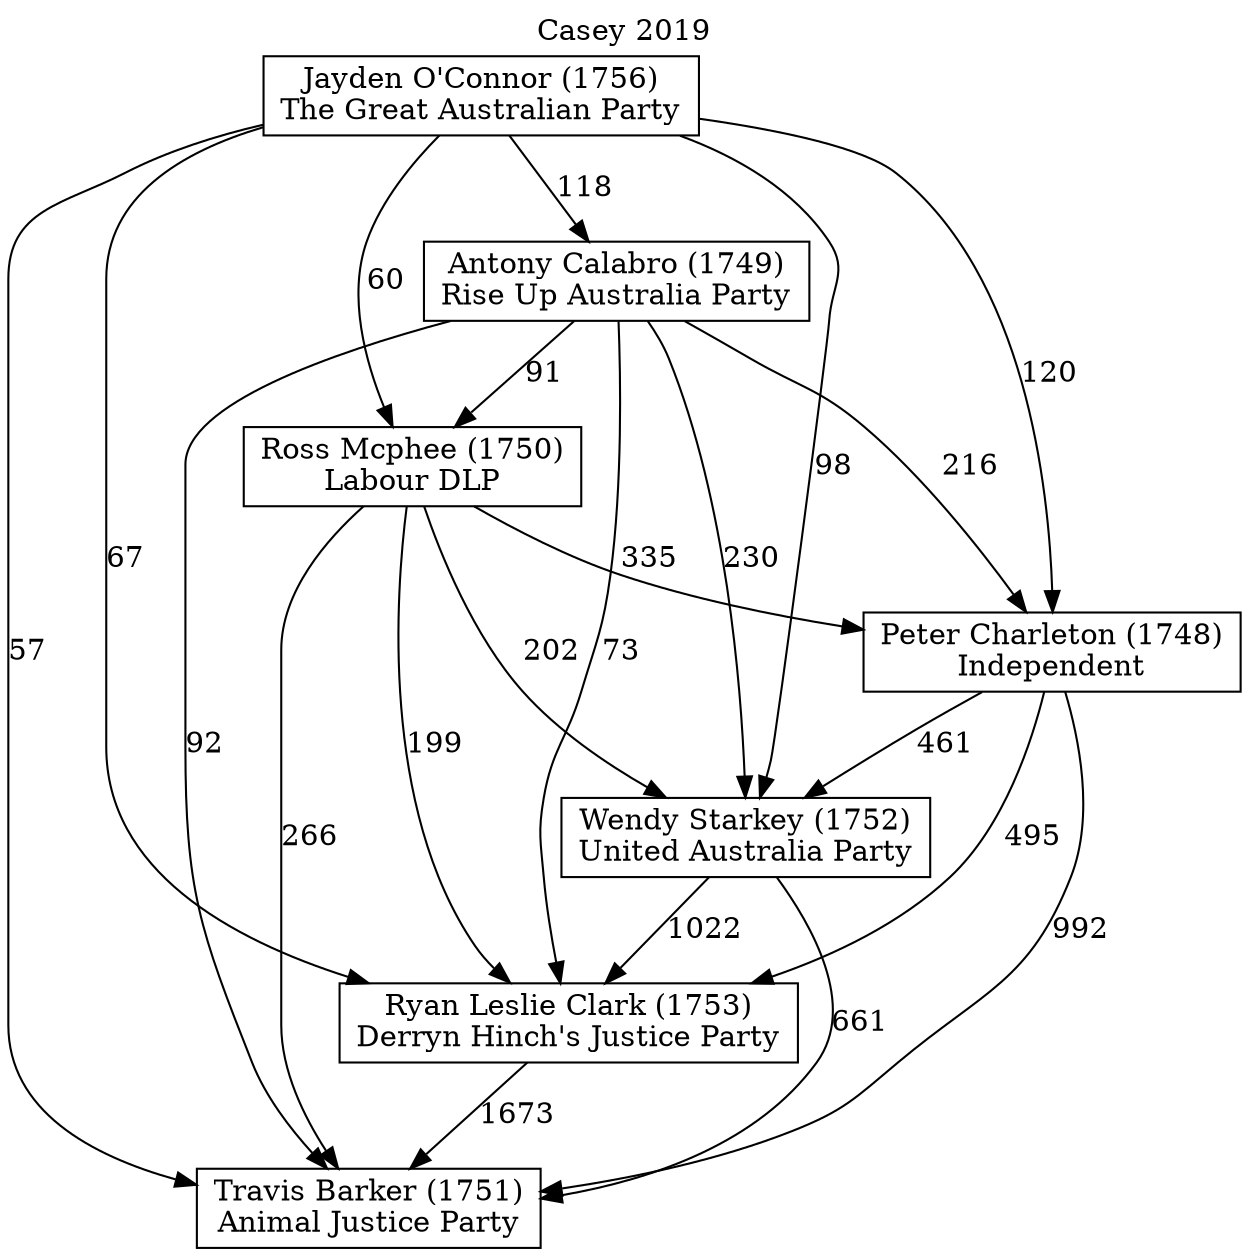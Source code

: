 // House preference flow
digraph "Travis Barker (1751)_Casey_2019" {
	graph [label="Casey 2019" labelloc=t mclimit=2]
	node [shape=box]
	"Travis Barker (1751)" [label="Travis Barker (1751)
Animal Justice Party"]
	"Ryan Leslie Clark (1753)" [label="Ryan Leslie Clark (1753)
Derryn Hinch's Justice Party"]
	"Wendy Starkey (1752)" [label="Wendy Starkey (1752)
United Australia Party"]
	"Peter Charleton (1748)" [label="Peter Charleton (1748)
Independent"]
	"Ross Mcphee (1750)" [label="Ross Mcphee (1750)
Labour DLP"]
	"Antony Calabro (1749)" [label="Antony Calabro (1749)
Rise Up Australia Party"]
	"Jayden O'Connor (1756)" [label="Jayden O'Connor (1756)
The Great Australian Party"]
	"Ryan Leslie Clark (1753)" -> "Travis Barker (1751)" [label=1673]
	"Wendy Starkey (1752)" -> "Ryan Leslie Clark (1753)" [label=1022]
	"Peter Charleton (1748)" -> "Wendy Starkey (1752)" [label=461]
	"Ross Mcphee (1750)" -> "Peter Charleton (1748)" [label=335]
	"Antony Calabro (1749)" -> "Ross Mcphee (1750)" [label=91]
	"Jayden O'Connor (1756)" -> "Antony Calabro (1749)" [label=118]
	"Wendy Starkey (1752)" -> "Travis Barker (1751)" [label=661]
	"Peter Charleton (1748)" -> "Travis Barker (1751)" [label=992]
	"Ross Mcphee (1750)" -> "Travis Barker (1751)" [label=266]
	"Antony Calabro (1749)" -> "Travis Barker (1751)" [label=92]
	"Jayden O'Connor (1756)" -> "Travis Barker (1751)" [label=57]
	"Jayden O'Connor (1756)" -> "Ross Mcphee (1750)" [label=60]
	"Antony Calabro (1749)" -> "Peter Charleton (1748)" [label=216]
	"Jayden O'Connor (1756)" -> "Peter Charleton (1748)" [label=120]
	"Ross Mcphee (1750)" -> "Wendy Starkey (1752)" [label=202]
	"Antony Calabro (1749)" -> "Wendy Starkey (1752)" [label=230]
	"Jayden O'Connor (1756)" -> "Wendy Starkey (1752)" [label=98]
	"Peter Charleton (1748)" -> "Ryan Leslie Clark (1753)" [label=495]
	"Ross Mcphee (1750)" -> "Ryan Leslie Clark (1753)" [label=199]
	"Antony Calabro (1749)" -> "Ryan Leslie Clark (1753)" [label=73]
	"Jayden O'Connor (1756)" -> "Ryan Leslie Clark (1753)" [label=67]
}
